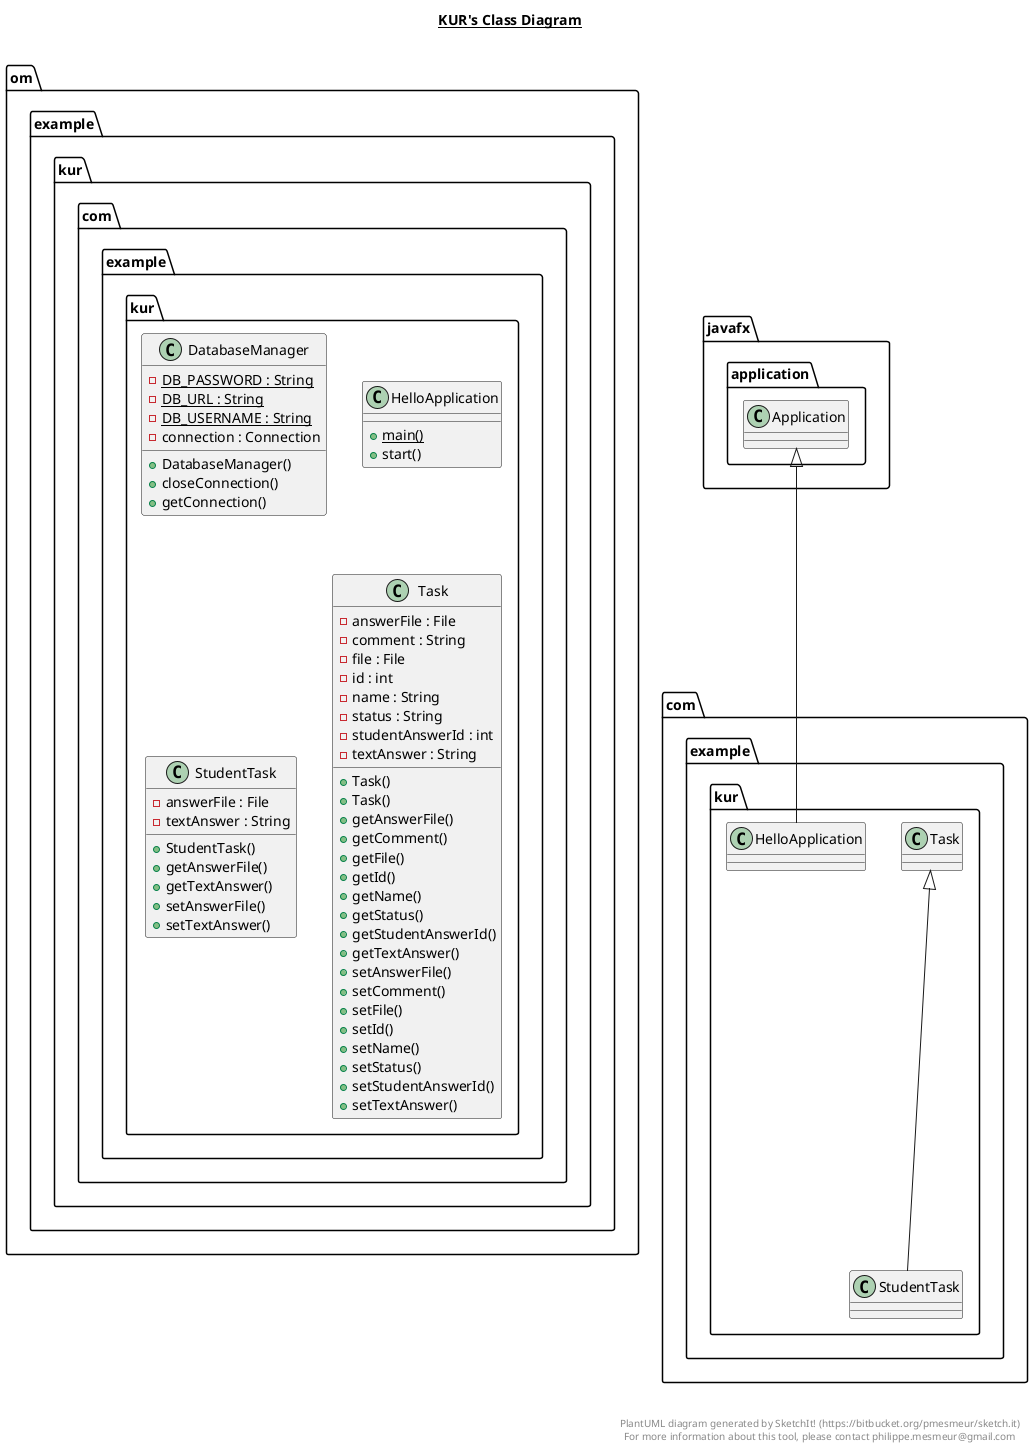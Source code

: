 @startuml

title __KUR's Class Diagram__\n


    namespace om.example.kur {
      class com.example.kur.DatabaseManager {
          {static} - DB_PASSWORD : String
          {static} - DB_URL : String
          {static} - DB_USERNAME : String
          - connection : Connection
          + DatabaseManager()
          + closeConnection()
          + getConnection()
      }
    }



    namespace om.example.kur {
      class com.example.kur.HelloApplication {
          {static} + main()
          + start()
      }
    }

  


    namespace om.example.kur {
      class com.example.kur.StudentTask {
          - answerFile : File
          - textAnswer : String
          + StudentTask()
          + getAnswerFile()
          + getTextAnswer()
          + setAnswerFile()
          + setTextAnswer()
      }
    }

  


    namespace om.example.kur {
      class com.example.kur.Task {
          - answerFile : File
          - comment : String
          - file : File
          - id : int
          - name : String
          - status : String
          - studentAnswerId : int
          - textAnswer : String
          + Task()
          + Task()
          + getAnswerFile()
          + getComment()
          + getFile()
          + getId()
          + getName()
          + getStatus()
          + getStudentAnswerId()
          + getTextAnswer()
          + setAnswerFile()
          + setComment()
          + setFile()
          + setId()
          + setName()
          + setStatus()
          + setStudentAnswerId()
          + setTextAnswer()
      }
    }

  

  com.example.kur.HelloApplication -up-|> javafx.application.Application
  com.example.kur.StudentTask -up-|> com.example.kur.Task


right footer


PlantUML diagram generated by SketchIt! (https://bitbucket.org/pmesmeur/sketch.it)
For more information about this tool, please contact philippe.mesmeur@gmail.com
endfooter

@enduml
